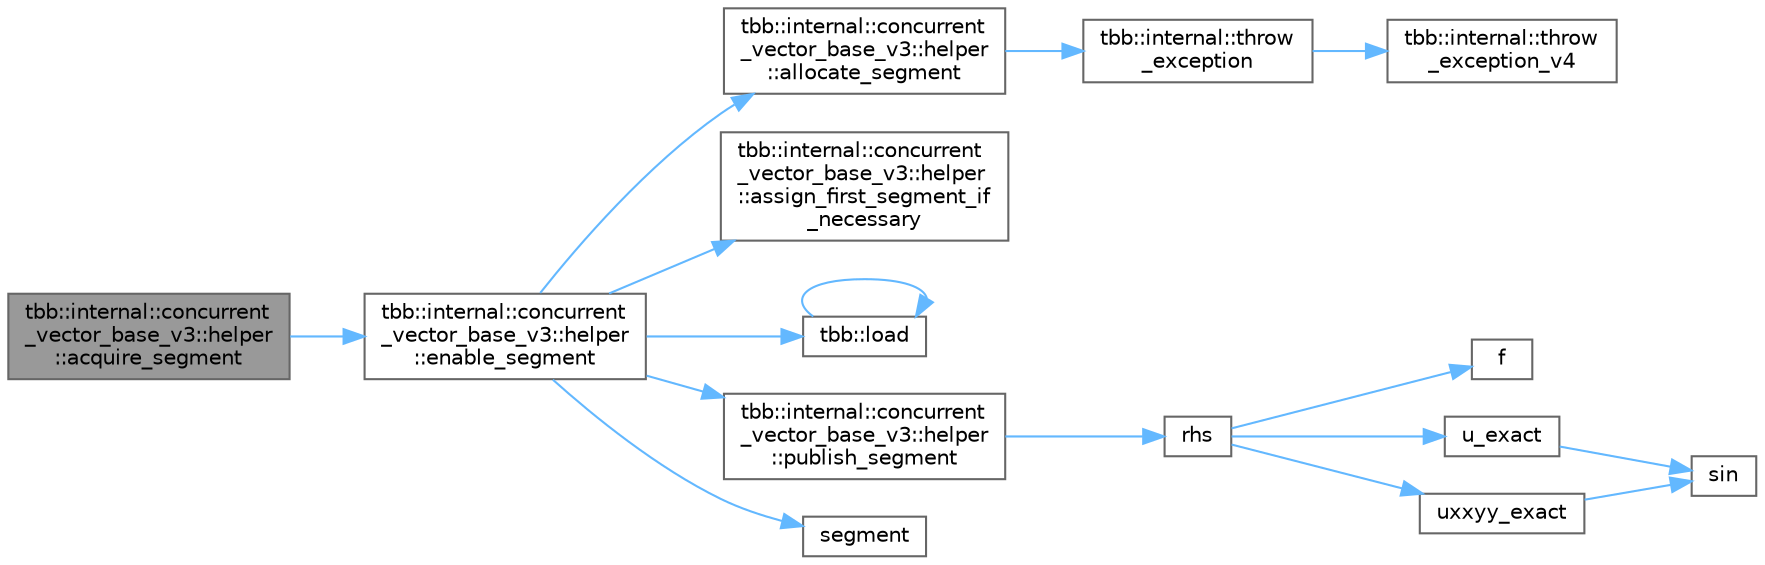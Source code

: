 digraph "tbb::internal::concurrent_vector_base_v3::helper::acquire_segment"
{
 // LATEX_PDF_SIZE
  bgcolor="transparent";
  edge [fontname=Helvetica,fontsize=10,labelfontname=Helvetica,labelfontsize=10];
  node [fontname=Helvetica,fontsize=10,shape=box,height=0.2,width=0.4];
  rankdir="LR";
  Node1 [id="Node000001",label="tbb::internal::concurrent\l_vector_base_v3::helper\l::acquire_segment",height=0.2,width=0.4,color="gray40", fillcolor="grey60", style="filled", fontcolor="black",tooltip=" "];
  Node1 -> Node2 [id="edge1_Node000001_Node000002",color="steelblue1",style="solid",tooltip=" "];
  Node2 [id="Node000002",label="tbb::internal::concurrent\l_vector_base_v3::helper\l::enable_segment",height=0.2,width=0.4,color="grey40", fillcolor="white", style="filled",URL="$classtbb_1_1internal_1_1concurrent__vector__base__v3_1_1helper.html#aaa6b8fda2720bafd919c7df8d5568a21",tooltip=" "];
  Node2 -> Node3 [id="edge2_Node000002_Node000003",color="steelblue1",style="solid",tooltip=" "];
  Node3 [id="Node000003",label="tbb::internal::concurrent\l_vector_base_v3::helper\l::allocate_segment",height=0.2,width=0.4,color="grey40", fillcolor="white", style="filled",URL="$classtbb_1_1internal_1_1concurrent__vector__base__v3_1_1helper.html#a583881f9cbffeb041b97545a83cda55c",tooltip=" "];
  Node3 -> Node4 [id="edge3_Node000003_Node000004",color="steelblue1",style="solid",tooltip=" "];
  Node4 [id="Node000004",label="tbb::internal::throw\l_exception",height=0.2,width=0.4,color="grey40", fillcolor="white", style="filled",URL="$namespacetbb_1_1internal.html#a61a681f9fd15fdb055f7725d6416ddf4",tooltip="Versionless convenience wrapper for throw_exception_v4()"];
  Node4 -> Node5 [id="edge4_Node000004_Node000005",color="steelblue1",style="solid",tooltip=" "];
  Node5 [id="Node000005",label="tbb::internal::throw\l_exception_v4",height=0.2,width=0.4,color="grey40", fillcolor="white", style="filled",URL="$namespacetbb_1_1internal.html#adccc1f69ee5a85094eb6a5f9fbac89d7",tooltip="Gathers all throw operators in one place."];
  Node2 -> Node6 [id="edge5_Node000002_Node000006",color="steelblue1",style="solid",tooltip=" "];
  Node6 [id="Node000006",label="tbb::internal::concurrent\l_vector_base_v3::helper\l::assign_first_segment_if\l_necessary",height=0.2,width=0.4,color="grey40", fillcolor="white", style="filled",URL="$classtbb_1_1internal_1_1concurrent__vector__base__v3_1_1helper.html#a7c21850aac02edc06d2a84b3c261c1ea",tooltip="assign first segment size. k - is index of last segment to be allocated, not a count of segments"];
  Node2 -> Node7 [id="edge6_Node000002_Node000007",color="steelblue1",style="solid",tooltip=" "];
  Node7 [id="Node000007",label="tbb::load",height=0.2,width=0.4,color="grey40", fillcolor="white", style="filled",URL="$namespacetbb.html#a23d6adc1a2bbbb77b4d9f52fab1e5b0f",tooltip="Specialization for atomic<T*> with arithmetic and operator->."];
  Node7 -> Node7 [id="edge7_Node000007_Node000007",color="steelblue1",style="solid",tooltip=" "];
  Node2 -> Node8 [id="edge8_Node000002_Node000008",color="steelblue1",style="solid",tooltip=" "];
  Node8 [id="Node000008",label="tbb::internal::concurrent\l_vector_base_v3::helper\l::publish_segment",height=0.2,width=0.4,color="grey40", fillcolor="white", style="filled",URL="$classtbb_1_1internal_1_1concurrent__vector__base__v3_1_1helper.html#aa6a138a09384f9cc92fda2966dbf4c43",tooltip="Publish segment so other threads can see it."];
  Node8 -> Node9 [id="edge9_Node000008_Node000009",color="steelblue1",style="solid",tooltip=" "];
  Node9 [id="Node000009",label="rhs",height=0.2,width=0.4,color="grey40", fillcolor="white", style="filled",URL="$poisson_8cpp.html#a38c677f5cc4e47bc7505aef707c1bb83",tooltip=" "];
  Node9 -> Node10 [id="edge10_Node000009_Node000010",color="steelblue1",style="solid",tooltip=" "];
  Node10 [id="Node000010",label="f",height=0.2,width=0.4,color="grey40", fillcolor="white", style="filled",URL="$cxx11__tensor__map_8cpp.html#a7f507fea02198f6cb81c86640c7b1a4e",tooltip=" "];
  Node9 -> Node11 [id="edge11_Node000009_Node000011",color="steelblue1",style="solid",tooltip=" "];
  Node11 [id="Node000011",label="u_exact",height=0.2,width=0.4,color="grey40", fillcolor="white", style="filled",URL="$poisson_8cpp.html#a06fc16c4676f839f8de736a6791b6862",tooltip=" "];
  Node11 -> Node12 [id="edge12_Node000011_Node000012",color="steelblue1",style="solid",tooltip=" "];
  Node12 [id="Node000012",label="sin",height=0.2,width=0.4,color="grey40", fillcolor="white", style="filled",URL="$_array_cwise_unary_ops_8h.html#a9cfb0ea58bd813510a9e2db18a5e49f0",tooltip=" "];
  Node9 -> Node13 [id="edge13_Node000009_Node000013",color="steelblue1",style="solid",tooltip=" "];
  Node13 [id="Node000013",label="uxxyy_exact",height=0.2,width=0.4,color="grey40", fillcolor="white", style="filled",URL="$poisson_8cpp.html#a557a61cf12d143424a35123b14048a22",tooltip=" "];
  Node13 -> Node12 [id="edge14_Node000013_Node000012",color="steelblue1",style="solid",tooltip=" "];
  Node2 -> Node14 [id="edge15_Node000002_Node000014",color="steelblue1",style="solid",tooltip=" "];
  Node14 [id="Node000014",label="segment",height=0.2,width=0.4,color="grey40", fillcolor="white", style="filled",URL="$_block_methods_8h.html#a3c8d2bfe6f857a2a270b78759487e3a8",tooltip="This is the const version of segment(Index,Index)."];
}
